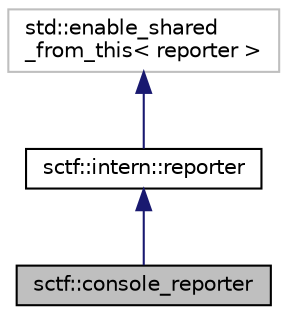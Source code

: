 digraph "sctf::console_reporter"
{
  edge [fontname="Helvetica",fontsize="10",labelfontname="Helvetica",labelfontsize="10"];
  node [fontname="Helvetica",fontsize="10",shape=record];
  Node3 [label="sctf::console_reporter",height=0.2,width=0.4,color="black", fillcolor="grey75", style="filled", fontcolor="black"];
  Node4 -> Node3 [dir="back",color="midnightblue",fontsize="10",style="solid",fontname="Helvetica"];
  Node4 [label="sctf::intern::reporter",height=0.2,width=0.4,color="black", fillcolor="white", style="filled",URL="$classsctf_1_1intern_1_1reporter.html"];
  Node5 -> Node4 [dir="back",color="midnightblue",fontsize="10",style="solid",fontname="Helvetica"];
  Node5 [label="std::enable_shared\l_from_this\< reporter \>",height=0.2,width=0.4,color="grey75", fillcolor="white", style="filled"];
}
